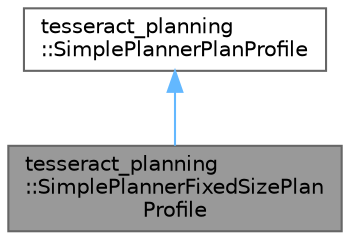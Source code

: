 digraph "tesseract_planning::SimplePlannerFixedSizePlanProfile"
{
 // LATEX_PDF_SIZE
  bgcolor="transparent";
  edge [fontname=Helvetica,fontsize=10,labelfontname=Helvetica,labelfontsize=10];
  node [fontname=Helvetica,fontsize=10,shape=box,height=0.2,width=0.4];
  Node1 [label="tesseract_planning\l::SimplePlannerFixedSizePlan\lProfile",height=0.2,width=0.4,color="gray40", fillcolor="grey60", style="filled", fontcolor="black",tooltip=" "];
  Node2 -> Node1 [dir="back",color="steelblue1",style="solid"];
  Node2 [label="tesseract_planning\l::SimplePlannerPlanProfile",height=0.2,width=0.4,color="gray40", fillcolor="white", style="filled",URL="$d3/d4b/classtesseract__planning_1_1SimplePlannerPlanProfile.html",tooltip="Plan Profile for the simple planner. It defines some functions that handle each of the waypoint cases..."];
}
